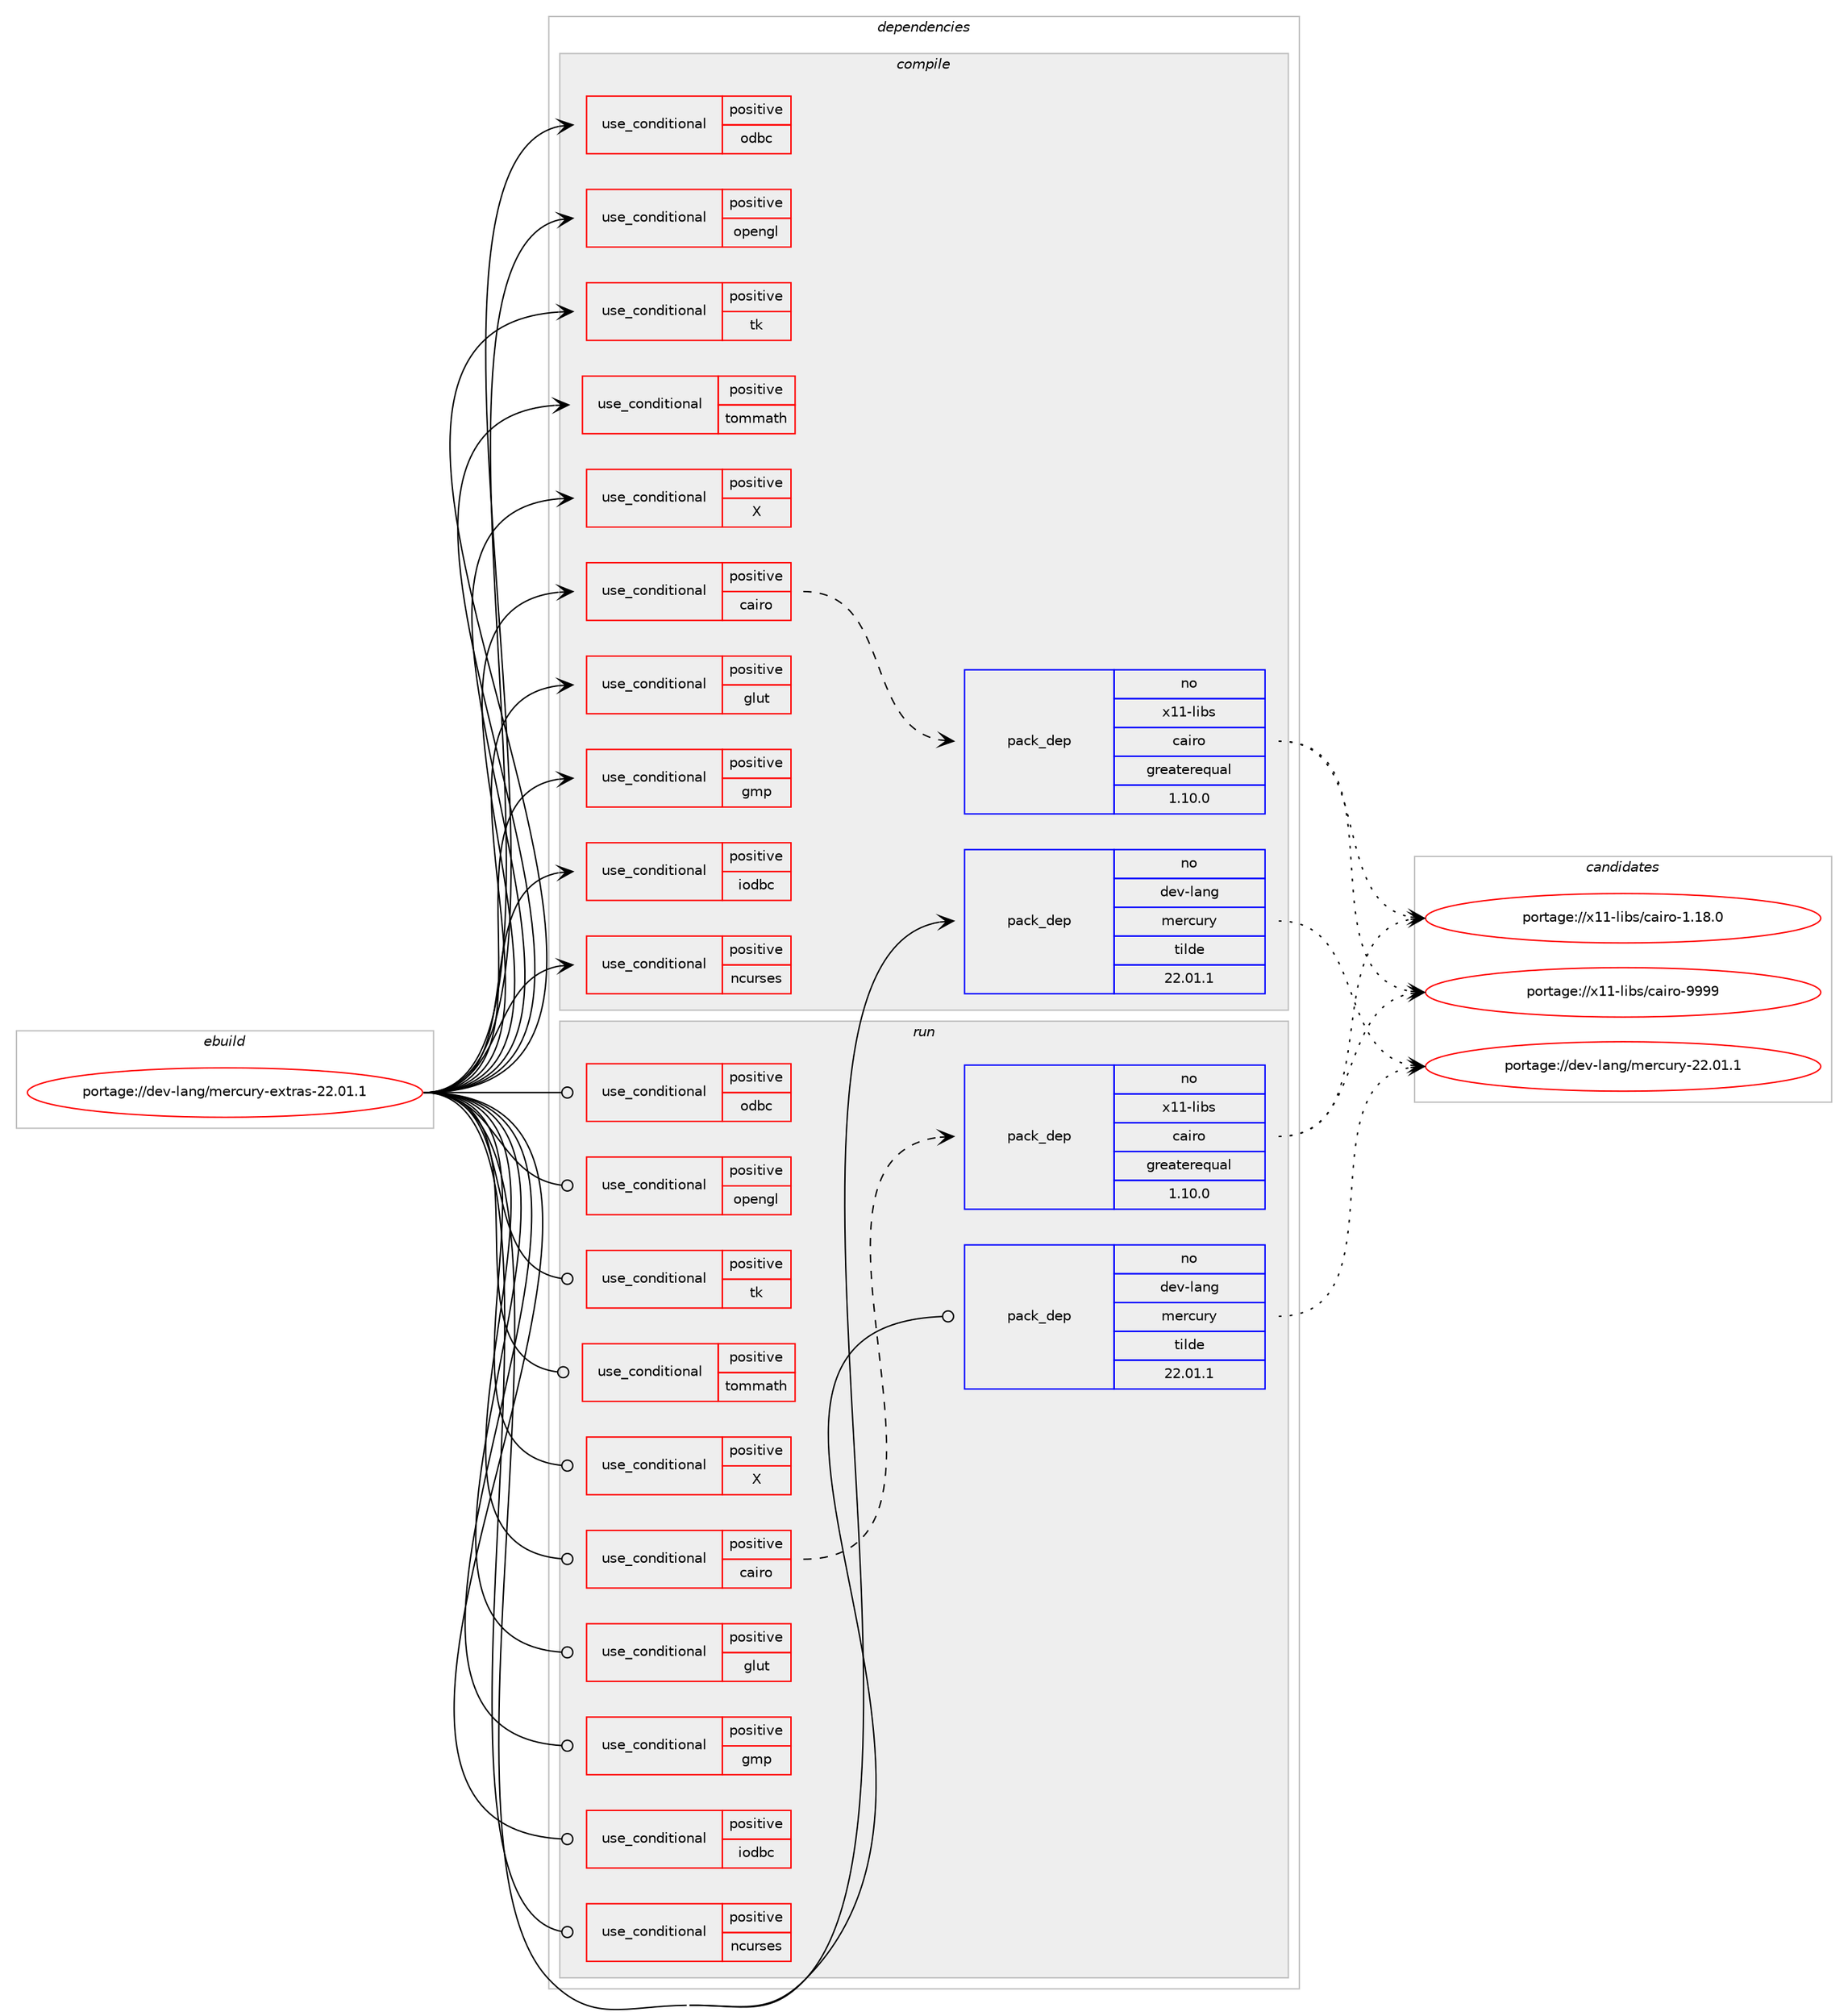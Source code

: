 digraph prolog {

# *************
# Graph options
# *************

newrank=true;
concentrate=true;
compound=true;
graph [rankdir=LR,fontname=Helvetica,fontsize=10,ranksep=1.5];#, ranksep=2.5, nodesep=0.2];
edge  [arrowhead=vee];
node  [fontname=Helvetica,fontsize=10];

# **********
# The ebuild
# **********

subgraph cluster_leftcol {
color=gray;
rank=same;
label=<<i>ebuild</i>>;
id [label="portage://dev-lang/mercury-extras-22.01.1", color=red, width=4, href="../dev-lang/mercury-extras-22.01.1.svg"];
}

# ****************
# The dependencies
# ****************

subgraph cluster_midcol {
color=gray;
label=<<i>dependencies</i>>;
subgraph cluster_compile {
fillcolor="#eeeeee";
style=filled;
label=<<i>compile</i>>;
subgraph cond22440 {
dependency50499 [label=<<TABLE BORDER="0" CELLBORDER="1" CELLSPACING="0" CELLPADDING="4"><TR><TD ROWSPAN="3" CELLPADDING="10">use_conditional</TD></TR><TR><TD>positive</TD></TR><TR><TD>X</TD></TR></TABLE>>, shape=none, color=red];
# *** BEGIN UNKNOWN DEPENDENCY TYPE (TODO) ***
# dependency50499 -> package_dependency(portage://dev-lang/mercury-extras-22.01.1,install,no,x11-libs,libX11,none,[,,],[],[])
# *** END UNKNOWN DEPENDENCY TYPE (TODO) ***

}
id:e -> dependency50499:w [weight=20,style="solid",arrowhead="vee"];
subgraph cond22441 {
dependency50500 [label=<<TABLE BORDER="0" CELLBORDER="1" CELLSPACING="0" CELLPADDING="4"><TR><TD ROWSPAN="3" CELLPADDING="10">use_conditional</TD></TR><TR><TD>positive</TD></TR><TR><TD>cairo</TD></TR></TABLE>>, shape=none, color=red];
subgraph pack27021 {
dependency50501 [label=<<TABLE BORDER="0" CELLBORDER="1" CELLSPACING="0" CELLPADDING="4" WIDTH="220"><TR><TD ROWSPAN="6" CELLPADDING="30">pack_dep</TD></TR><TR><TD WIDTH="110">no</TD></TR><TR><TD>x11-libs</TD></TR><TR><TD>cairo</TD></TR><TR><TD>greaterequal</TD></TR><TR><TD>1.10.0</TD></TR></TABLE>>, shape=none, color=blue];
}
dependency50500:e -> dependency50501:w [weight=20,style="dashed",arrowhead="vee"];
}
id:e -> dependency50500:w [weight=20,style="solid",arrowhead="vee"];
subgraph cond22442 {
dependency50502 [label=<<TABLE BORDER="0" CELLBORDER="1" CELLSPACING="0" CELLPADDING="4"><TR><TD ROWSPAN="3" CELLPADDING="10">use_conditional</TD></TR><TR><TD>positive</TD></TR><TR><TD>glut</TD></TR></TABLE>>, shape=none, color=red];
# *** BEGIN UNKNOWN DEPENDENCY TYPE (TODO) ***
# dependency50502 -> package_dependency(portage://dev-lang/mercury-extras-22.01.1,install,no,media-libs,freeglut,none,[,,],[],[])
# *** END UNKNOWN DEPENDENCY TYPE (TODO) ***

}
id:e -> dependency50502:w [weight=20,style="solid",arrowhead="vee"];
subgraph cond22443 {
dependency50503 [label=<<TABLE BORDER="0" CELLBORDER="1" CELLSPACING="0" CELLPADDING="4"><TR><TD ROWSPAN="3" CELLPADDING="10">use_conditional</TD></TR><TR><TD>positive</TD></TR><TR><TD>gmp</TD></TR></TABLE>>, shape=none, color=red];
# *** BEGIN UNKNOWN DEPENDENCY TYPE (TODO) ***
# dependency50503 -> package_dependency(portage://dev-lang/mercury-extras-22.01.1,install,no,dev-libs,gmp,none,[,,],[slot(0)],[])
# *** END UNKNOWN DEPENDENCY TYPE (TODO) ***

}
id:e -> dependency50503:w [weight=20,style="solid",arrowhead="vee"];
subgraph cond22444 {
dependency50504 [label=<<TABLE BORDER="0" CELLBORDER="1" CELLSPACING="0" CELLPADDING="4"><TR><TD ROWSPAN="3" CELLPADDING="10">use_conditional</TD></TR><TR><TD>positive</TD></TR><TR><TD>iodbc</TD></TR></TABLE>>, shape=none, color=red];
# *** BEGIN UNKNOWN DEPENDENCY TYPE (TODO) ***
# dependency50504 -> package_dependency(portage://dev-lang/mercury-extras-22.01.1,install,no,dev-db,libiodbc,none,[,,],[],[])
# *** END UNKNOWN DEPENDENCY TYPE (TODO) ***

}
id:e -> dependency50504:w [weight=20,style="solid",arrowhead="vee"];
subgraph cond22445 {
dependency50505 [label=<<TABLE BORDER="0" CELLBORDER="1" CELLSPACING="0" CELLPADDING="4"><TR><TD ROWSPAN="3" CELLPADDING="10">use_conditional</TD></TR><TR><TD>positive</TD></TR><TR><TD>ncurses</TD></TR></TABLE>>, shape=none, color=red];
# *** BEGIN UNKNOWN DEPENDENCY TYPE (TODO) ***
# dependency50505 -> package_dependency(portage://dev-lang/mercury-extras-22.01.1,install,no,sys-libs,ncurses,none,[,,],any_same_slot,[])
# *** END UNKNOWN DEPENDENCY TYPE (TODO) ***

}
id:e -> dependency50505:w [weight=20,style="solid",arrowhead="vee"];
subgraph cond22446 {
dependency50506 [label=<<TABLE BORDER="0" CELLBORDER="1" CELLSPACING="0" CELLPADDING="4"><TR><TD ROWSPAN="3" CELLPADDING="10">use_conditional</TD></TR><TR><TD>positive</TD></TR><TR><TD>odbc</TD></TR></TABLE>>, shape=none, color=red];
# *** BEGIN UNKNOWN DEPENDENCY TYPE (TODO) ***
# dependency50506 -> package_dependency(portage://dev-lang/mercury-extras-22.01.1,install,no,dev-db,unixODBC,none,[,,],[],[])
# *** END UNKNOWN DEPENDENCY TYPE (TODO) ***

}
id:e -> dependency50506:w [weight=20,style="solid",arrowhead="vee"];
subgraph cond22447 {
dependency50507 [label=<<TABLE BORDER="0" CELLBORDER="1" CELLSPACING="0" CELLPADDING="4"><TR><TD ROWSPAN="3" CELLPADDING="10">use_conditional</TD></TR><TR><TD>positive</TD></TR><TR><TD>opengl</TD></TR></TABLE>>, shape=none, color=red];
# *** BEGIN UNKNOWN DEPENDENCY TYPE (TODO) ***
# dependency50507 -> package_dependency(portage://dev-lang/mercury-extras-22.01.1,install,no,virtual,opengl,none,[,,],[],[])
# *** END UNKNOWN DEPENDENCY TYPE (TODO) ***

# *** BEGIN UNKNOWN DEPENDENCY TYPE (TODO) ***
# dependency50507 -> package_dependency(portage://dev-lang/mercury-extras-22.01.1,install,no,virtual,glu,none,[,,],[],[])
# *** END UNKNOWN DEPENDENCY TYPE (TODO) ***

}
id:e -> dependency50507:w [weight=20,style="solid",arrowhead="vee"];
subgraph cond22448 {
dependency50508 [label=<<TABLE BORDER="0" CELLBORDER="1" CELLSPACING="0" CELLPADDING="4"><TR><TD ROWSPAN="3" CELLPADDING="10">use_conditional</TD></TR><TR><TD>positive</TD></TR><TR><TD>tk</TD></TR></TABLE>>, shape=none, color=red];
# *** BEGIN UNKNOWN DEPENDENCY TYPE (TODO) ***
# dependency50508 -> package_dependency(portage://dev-lang/mercury-extras-22.01.1,install,no,dev-lang,tcl,none,[,,],[slot(0)],[])
# *** END UNKNOWN DEPENDENCY TYPE (TODO) ***

# *** BEGIN UNKNOWN DEPENDENCY TYPE (TODO) ***
# dependency50508 -> package_dependency(portage://dev-lang/mercury-extras-22.01.1,install,no,dev-lang,tk,none,[,,],[slot(0)],[])
# *** END UNKNOWN DEPENDENCY TYPE (TODO) ***

}
id:e -> dependency50508:w [weight=20,style="solid",arrowhead="vee"];
subgraph cond22449 {
dependency50509 [label=<<TABLE BORDER="0" CELLBORDER="1" CELLSPACING="0" CELLPADDING="4"><TR><TD ROWSPAN="3" CELLPADDING="10">use_conditional</TD></TR><TR><TD>positive</TD></TR><TR><TD>tommath</TD></TR></TABLE>>, shape=none, color=red];
# *** BEGIN UNKNOWN DEPENDENCY TYPE (TODO) ***
# dependency50509 -> package_dependency(portage://dev-lang/mercury-extras-22.01.1,install,no,dev-libs,libtommath,none,[,,],[],[])
# *** END UNKNOWN DEPENDENCY TYPE (TODO) ***

}
id:e -> dependency50509:w [weight=20,style="solid",arrowhead="vee"];
subgraph pack27022 {
dependency50510 [label=<<TABLE BORDER="0" CELLBORDER="1" CELLSPACING="0" CELLPADDING="4" WIDTH="220"><TR><TD ROWSPAN="6" CELLPADDING="30">pack_dep</TD></TR><TR><TD WIDTH="110">no</TD></TR><TR><TD>dev-lang</TD></TR><TR><TD>mercury</TD></TR><TR><TD>tilde</TD></TR><TR><TD>22.01.1</TD></TR></TABLE>>, shape=none, color=blue];
}
id:e -> dependency50510:w [weight=20,style="solid",arrowhead="vee"];
}
subgraph cluster_compileandrun {
fillcolor="#eeeeee";
style=filled;
label=<<i>compile and run</i>>;
}
subgraph cluster_run {
fillcolor="#eeeeee";
style=filled;
label=<<i>run</i>>;
subgraph cond22450 {
dependency50511 [label=<<TABLE BORDER="0" CELLBORDER="1" CELLSPACING="0" CELLPADDING="4"><TR><TD ROWSPAN="3" CELLPADDING="10">use_conditional</TD></TR><TR><TD>positive</TD></TR><TR><TD>X</TD></TR></TABLE>>, shape=none, color=red];
# *** BEGIN UNKNOWN DEPENDENCY TYPE (TODO) ***
# dependency50511 -> package_dependency(portage://dev-lang/mercury-extras-22.01.1,run,no,x11-libs,libX11,none,[,,],[],[])
# *** END UNKNOWN DEPENDENCY TYPE (TODO) ***

}
id:e -> dependency50511:w [weight=20,style="solid",arrowhead="odot"];
subgraph cond22451 {
dependency50512 [label=<<TABLE BORDER="0" CELLBORDER="1" CELLSPACING="0" CELLPADDING="4"><TR><TD ROWSPAN="3" CELLPADDING="10">use_conditional</TD></TR><TR><TD>positive</TD></TR><TR><TD>cairo</TD></TR></TABLE>>, shape=none, color=red];
subgraph pack27023 {
dependency50513 [label=<<TABLE BORDER="0" CELLBORDER="1" CELLSPACING="0" CELLPADDING="4" WIDTH="220"><TR><TD ROWSPAN="6" CELLPADDING="30">pack_dep</TD></TR><TR><TD WIDTH="110">no</TD></TR><TR><TD>x11-libs</TD></TR><TR><TD>cairo</TD></TR><TR><TD>greaterequal</TD></TR><TR><TD>1.10.0</TD></TR></TABLE>>, shape=none, color=blue];
}
dependency50512:e -> dependency50513:w [weight=20,style="dashed",arrowhead="vee"];
}
id:e -> dependency50512:w [weight=20,style="solid",arrowhead="odot"];
subgraph cond22452 {
dependency50514 [label=<<TABLE BORDER="0" CELLBORDER="1" CELLSPACING="0" CELLPADDING="4"><TR><TD ROWSPAN="3" CELLPADDING="10">use_conditional</TD></TR><TR><TD>positive</TD></TR><TR><TD>glut</TD></TR></TABLE>>, shape=none, color=red];
# *** BEGIN UNKNOWN DEPENDENCY TYPE (TODO) ***
# dependency50514 -> package_dependency(portage://dev-lang/mercury-extras-22.01.1,run,no,media-libs,freeglut,none,[,,],[],[])
# *** END UNKNOWN DEPENDENCY TYPE (TODO) ***

}
id:e -> dependency50514:w [weight=20,style="solid",arrowhead="odot"];
subgraph cond22453 {
dependency50515 [label=<<TABLE BORDER="0" CELLBORDER="1" CELLSPACING="0" CELLPADDING="4"><TR><TD ROWSPAN="3" CELLPADDING="10">use_conditional</TD></TR><TR><TD>positive</TD></TR><TR><TD>gmp</TD></TR></TABLE>>, shape=none, color=red];
# *** BEGIN UNKNOWN DEPENDENCY TYPE (TODO) ***
# dependency50515 -> package_dependency(portage://dev-lang/mercury-extras-22.01.1,run,no,dev-libs,gmp,none,[,,],[slot(0)],[])
# *** END UNKNOWN DEPENDENCY TYPE (TODO) ***

}
id:e -> dependency50515:w [weight=20,style="solid",arrowhead="odot"];
subgraph cond22454 {
dependency50516 [label=<<TABLE BORDER="0" CELLBORDER="1" CELLSPACING="0" CELLPADDING="4"><TR><TD ROWSPAN="3" CELLPADDING="10">use_conditional</TD></TR><TR><TD>positive</TD></TR><TR><TD>iodbc</TD></TR></TABLE>>, shape=none, color=red];
# *** BEGIN UNKNOWN DEPENDENCY TYPE (TODO) ***
# dependency50516 -> package_dependency(portage://dev-lang/mercury-extras-22.01.1,run,no,dev-db,libiodbc,none,[,,],[],[])
# *** END UNKNOWN DEPENDENCY TYPE (TODO) ***

}
id:e -> dependency50516:w [weight=20,style="solid",arrowhead="odot"];
subgraph cond22455 {
dependency50517 [label=<<TABLE BORDER="0" CELLBORDER="1" CELLSPACING="0" CELLPADDING="4"><TR><TD ROWSPAN="3" CELLPADDING="10">use_conditional</TD></TR><TR><TD>positive</TD></TR><TR><TD>ncurses</TD></TR></TABLE>>, shape=none, color=red];
# *** BEGIN UNKNOWN DEPENDENCY TYPE (TODO) ***
# dependency50517 -> package_dependency(portage://dev-lang/mercury-extras-22.01.1,run,no,sys-libs,ncurses,none,[,,],any_same_slot,[])
# *** END UNKNOWN DEPENDENCY TYPE (TODO) ***

}
id:e -> dependency50517:w [weight=20,style="solid",arrowhead="odot"];
subgraph cond22456 {
dependency50518 [label=<<TABLE BORDER="0" CELLBORDER="1" CELLSPACING="0" CELLPADDING="4"><TR><TD ROWSPAN="3" CELLPADDING="10">use_conditional</TD></TR><TR><TD>positive</TD></TR><TR><TD>odbc</TD></TR></TABLE>>, shape=none, color=red];
# *** BEGIN UNKNOWN DEPENDENCY TYPE (TODO) ***
# dependency50518 -> package_dependency(portage://dev-lang/mercury-extras-22.01.1,run,no,dev-db,unixODBC,none,[,,],[],[])
# *** END UNKNOWN DEPENDENCY TYPE (TODO) ***

}
id:e -> dependency50518:w [weight=20,style="solid",arrowhead="odot"];
subgraph cond22457 {
dependency50519 [label=<<TABLE BORDER="0" CELLBORDER="1" CELLSPACING="0" CELLPADDING="4"><TR><TD ROWSPAN="3" CELLPADDING="10">use_conditional</TD></TR><TR><TD>positive</TD></TR><TR><TD>opengl</TD></TR></TABLE>>, shape=none, color=red];
# *** BEGIN UNKNOWN DEPENDENCY TYPE (TODO) ***
# dependency50519 -> package_dependency(portage://dev-lang/mercury-extras-22.01.1,run,no,virtual,opengl,none,[,,],[],[])
# *** END UNKNOWN DEPENDENCY TYPE (TODO) ***

# *** BEGIN UNKNOWN DEPENDENCY TYPE (TODO) ***
# dependency50519 -> package_dependency(portage://dev-lang/mercury-extras-22.01.1,run,no,virtual,glu,none,[,,],[],[])
# *** END UNKNOWN DEPENDENCY TYPE (TODO) ***

}
id:e -> dependency50519:w [weight=20,style="solid",arrowhead="odot"];
subgraph cond22458 {
dependency50520 [label=<<TABLE BORDER="0" CELLBORDER="1" CELLSPACING="0" CELLPADDING="4"><TR><TD ROWSPAN="3" CELLPADDING="10">use_conditional</TD></TR><TR><TD>positive</TD></TR><TR><TD>tk</TD></TR></TABLE>>, shape=none, color=red];
# *** BEGIN UNKNOWN DEPENDENCY TYPE (TODO) ***
# dependency50520 -> package_dependency(portage://dev-lang/mercury-extras-22.01.1,run,no,dev-lang,tcl,none,[,,],[slot(0)],[])
# *** END UNKNOWN DEPENDENCY TYPE (TODO) ***

# *** BEGIN UNKNOWN DEPENDENCY TYPE (TODO) ***
# dependency50520 -> package_dependency(portage://dev-lang/mercury-extras-22.01.1,run,no,dev-lang,tk,none,[,,],[slot(0)],[])
# *** END UNKNOWN DEPENDENCY TYPE (TODO) ***

}
id:e -> dependency50520:w [weight=20,style="solid",arrowhead="odot"];
subgraph cond22459 {
dependency50521 [label=<<TABLE BORDER="0" CELLBORDER="1" CELLSPACING="0" CELLPADDING="4"><TR><TD ROWSPAN="3" CELLPADDING="10">use_conditional</TD></TR><TR><TD>positive</TD></TR><TR><TD>tommath</TD></TR></TABLE>>, shape=none, color=red];
# *** BEGIN UNKNOWN DEPENDENCY TYPE (TODO) ***
# dependency50521 -> package_dependency(portage://dev-lang/mercury-extras-22.01.1,run,no,dev-libs,libtommath,none,[,,],[],[])
# *** END UNKNOWN DEPENDENCY TYPE (TODO) ***

}
id:e -> dependency50521:w [weight=20,style="solid",arrowhead="odot"];
subgraph pack27024 {
dependency50522 [label=<<TABLE BORDER="0" CELLBORDER="1" CELLSPACING="0" CELLPADDING="4" WIDTH="220"><TR><TD ROWSPAN="6" CELLPADDING="30">pack_dep</TD></TR><TR><TD WIDTH="110">no</TD></TR><TR><TD>dev-lang</TD></TR><TR><TD>mercury</TD></TR><TR><TD>tilde</TD></TR><TR><TD>22.01.1</TD></TR></TABLE>>, shape=none, color=blue];
}
id:e -> dependency50522:w [weight=20,style="solid",arrowhead="odot"];
}
}

# **************
# The candidates
# **************

subgraph cluster_choices {
rank=same;
color=gray;
label=<<i>candidates</i>>;

subgraph choice27021 {
color=black;
nodesep=1;
choice1204949451081059811547999710511411145494649564648 [label="portage://x11-libs/cairo-1.18.0", color=red, width=4,href="../x11-libs/cairo-1.18.0.svg"];
choice120494945108105981154799971051141114557575757 [label="portage://x11-libs/cairo-9999", color=red, width=4,href="../x11-libs/cairo-9999.svg"];
dependency50501:e -> choice1204949451081059811547999710511411145494649564648:w [style=dotted,weight="100"];
dependency50501:e -> choice120494945108105981154799971051141114557575757:w [style=dotted,weight="100"];
}
subgraph choice27022 {
color=black;
nodesep=1;
choice100101118451089711010347109101114991171141214550504648494649 [label="portage://dev-lang/mercury-22.01.1", color=red, width=4,href="../dev-lang/mercury-22.01.1.svg"];
dependency50510:e -> choice100101118451089711010347109101114991171141214550504648494649:w [style=dotted,weight="100"];
}
subgraph choice27023 {
color=black;
nodesep=1;
choice1204949451081059811547999710511411145494649564648 [label="portage://x11-libs/cairo-1.18.0", color=red, width=4,href="../x11-libs/cairo-1.18.0.svg"];
choice120494945108105981154799971051141114557575757 [label="portage://x11-libs/cairo-9999", color=red, width=4,href="../x11-libs/cairo-9999.svg"];
dependency50513:e -> choice1204949451081059811547999710511411145494649564648:w [style=dotted,weight="100"];
dependency50513:e -> choice120494945108105981154799971051141114557575757:w [style=dotted,weight="100"];
}
subgraph choice27024 {
color=black;
nodesep=1;
choice100101118451089711010347109101114991171141214550504648494649 [label="portage://dev-lang/mercury-22.01.1", color=red, width=4,href="../dev-lang/mercury-22.01.1.svg"];
dependency50522:e -> choice100101118451089711010347109101114991171141214550504648494649:w [style=dotted,weight="100"];
}
}

}
